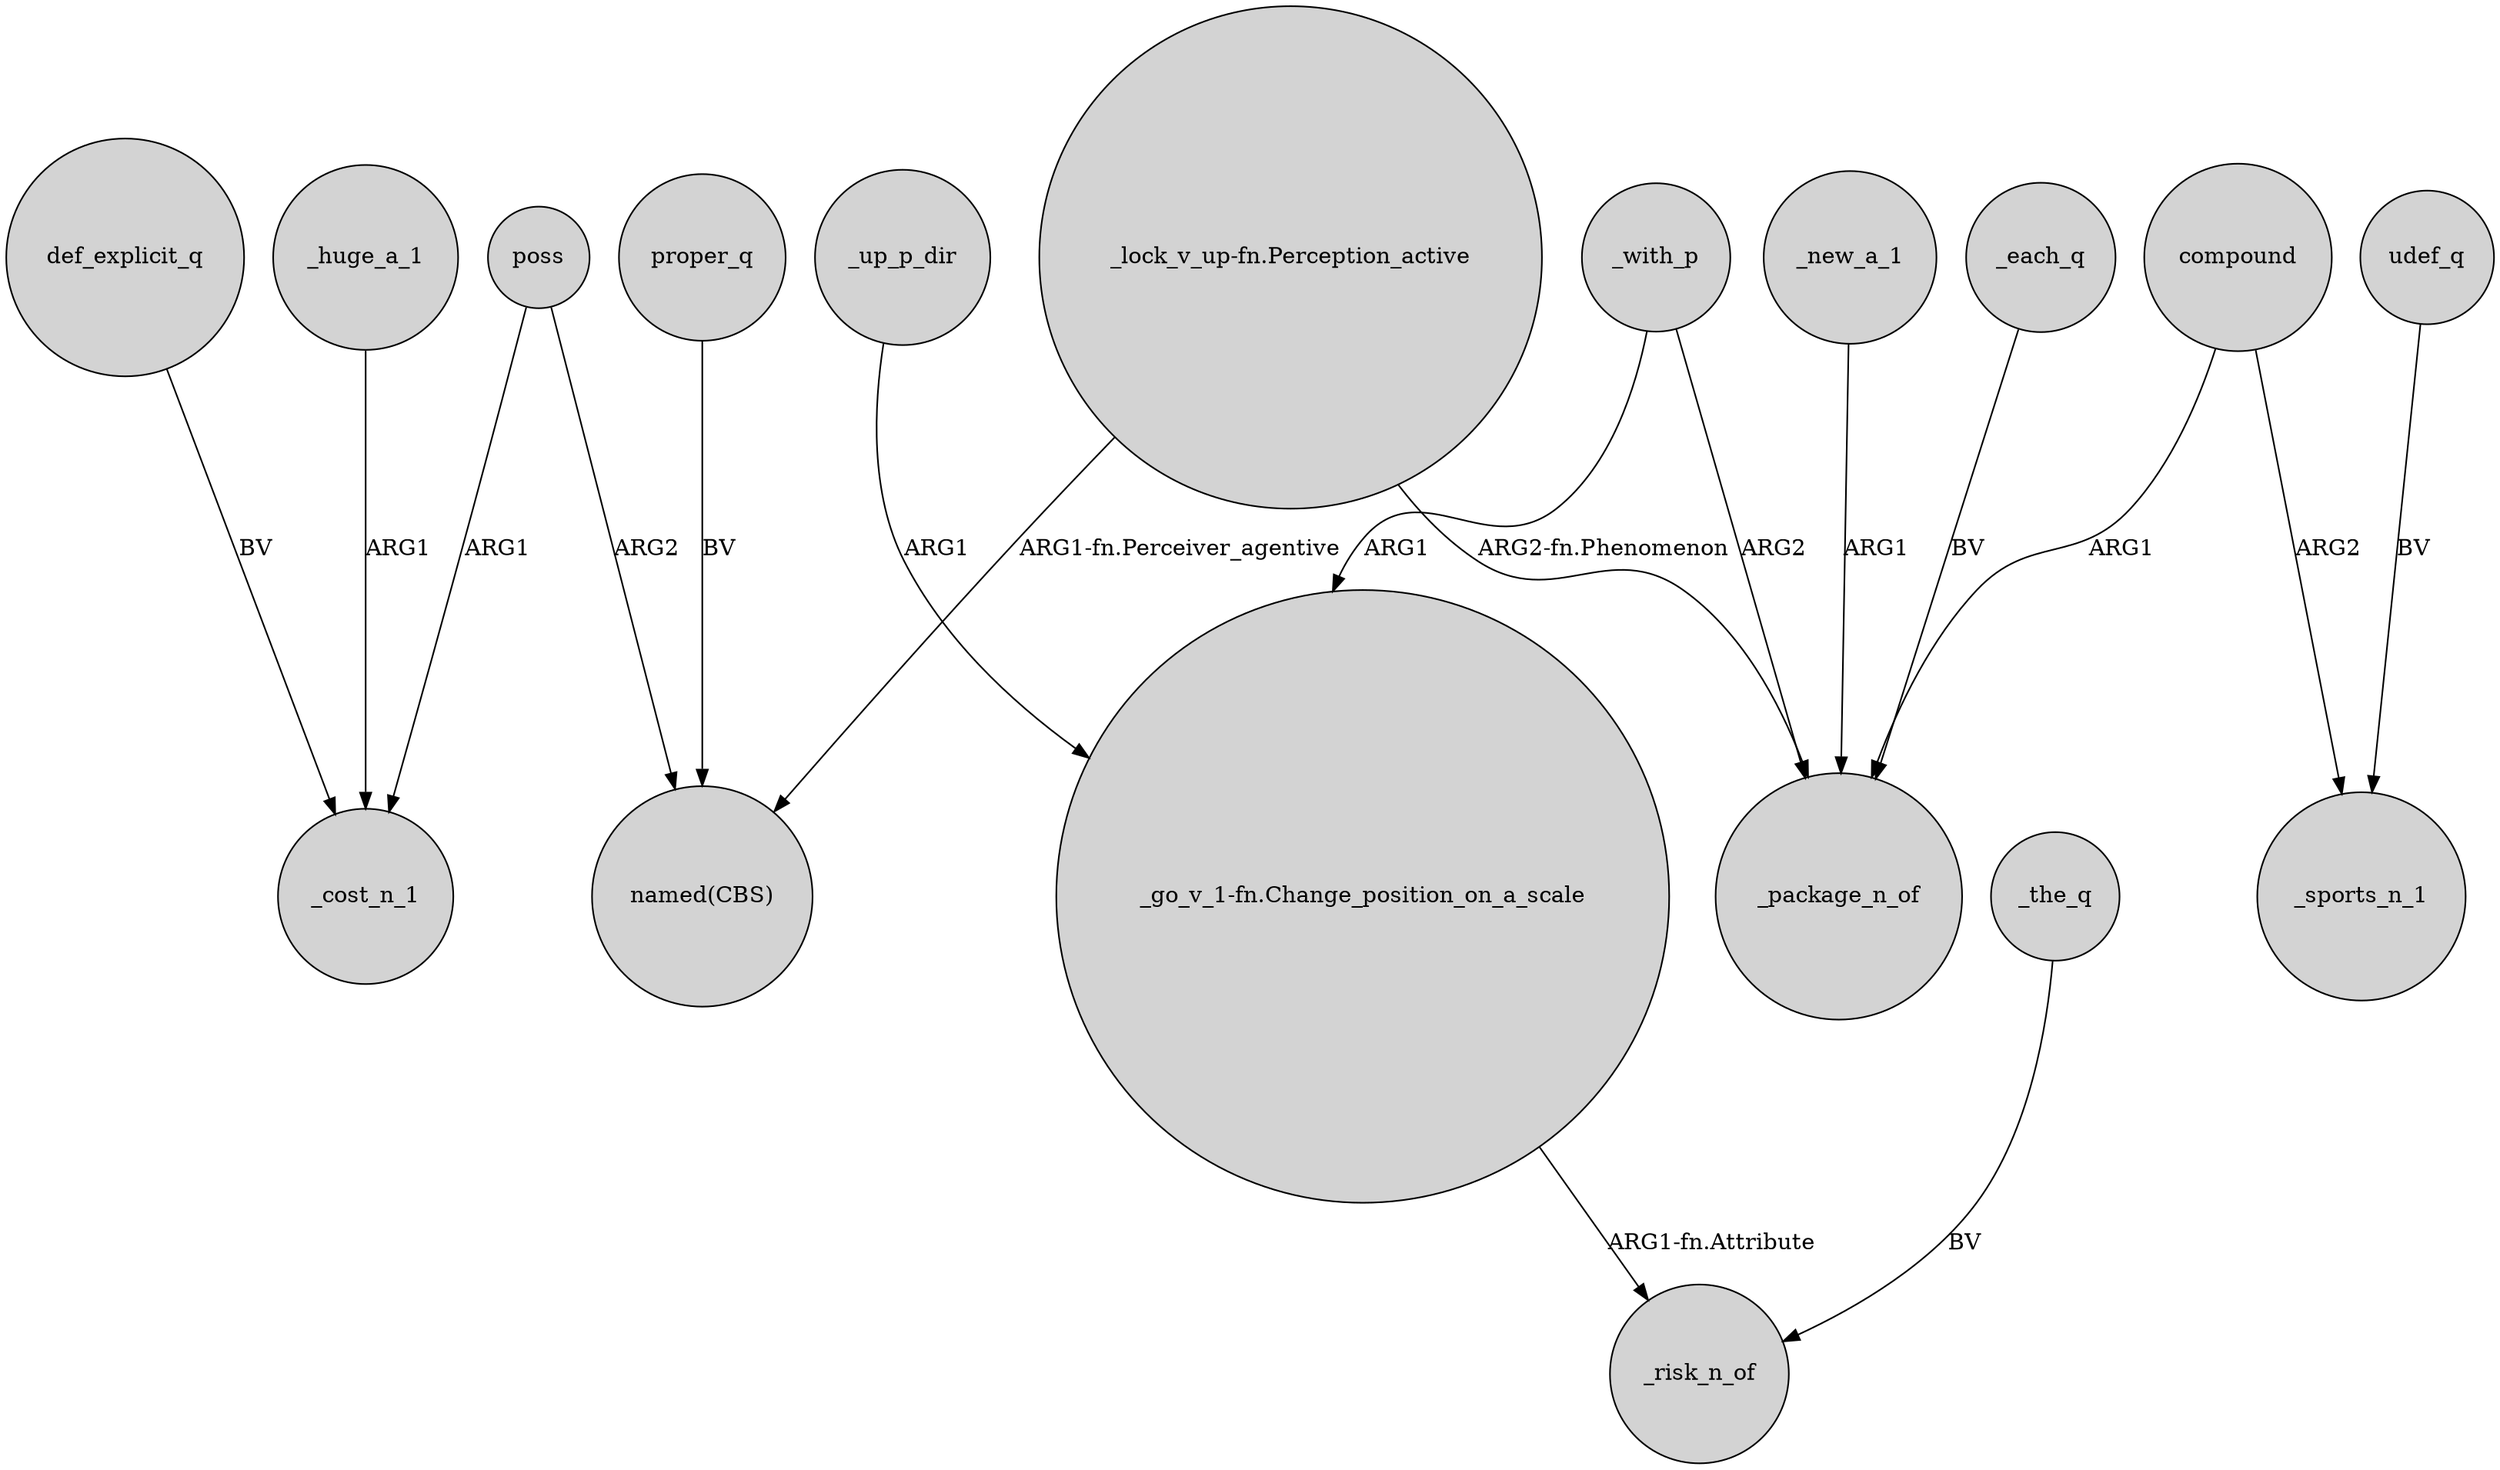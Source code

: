 digraph {
	node [shape=circle style=filled]
	poss -> _cost_n_1 [label=ARG1]
	"_lock_v_up-fn.Perception_active" -> _package_n_of [label="ARG2-fn.Phenomenon"]
	udef_q -> _sports_n_1 [label=BV]
	_with_p -> _package_n_of [label=ARG2]
	proper_q -> "named(CBS)" [label=BV]
	_each_q -> _package_n_of [label=BV]
	compound -> _sports_n_1 [label=ARG2]
	_huge_a_1 -> _cost_n_1 [label=ARG1]
	poss -> "named(CBS)" [label=ARG2]
	_with_p -> "_go_v_1-fn.Change_position_on_a_scale" [label=ARG1]
	_up_p_dir -> "_go_v_1-fn.Change_position_on_a_scale" [label=ARG1]
	_new_a_1 -> _package_n_of [label=ARG1]
	_the_q -> _risk_n_of [label=BV]
	"_lock_v_up-fn.Perception_active" -> "named(CBS)" [label="ARG1-fn.Perceiver_agentive"]
	compound -> _package_n_of [label=ARG1]
	def_explicit_q -> _cost_n_1 [label=BV]
	"_go_v_1-fn.Change_position_on_a_scale" -> _risk_n_of [label="ARG1-fn.Attribute"]
}
